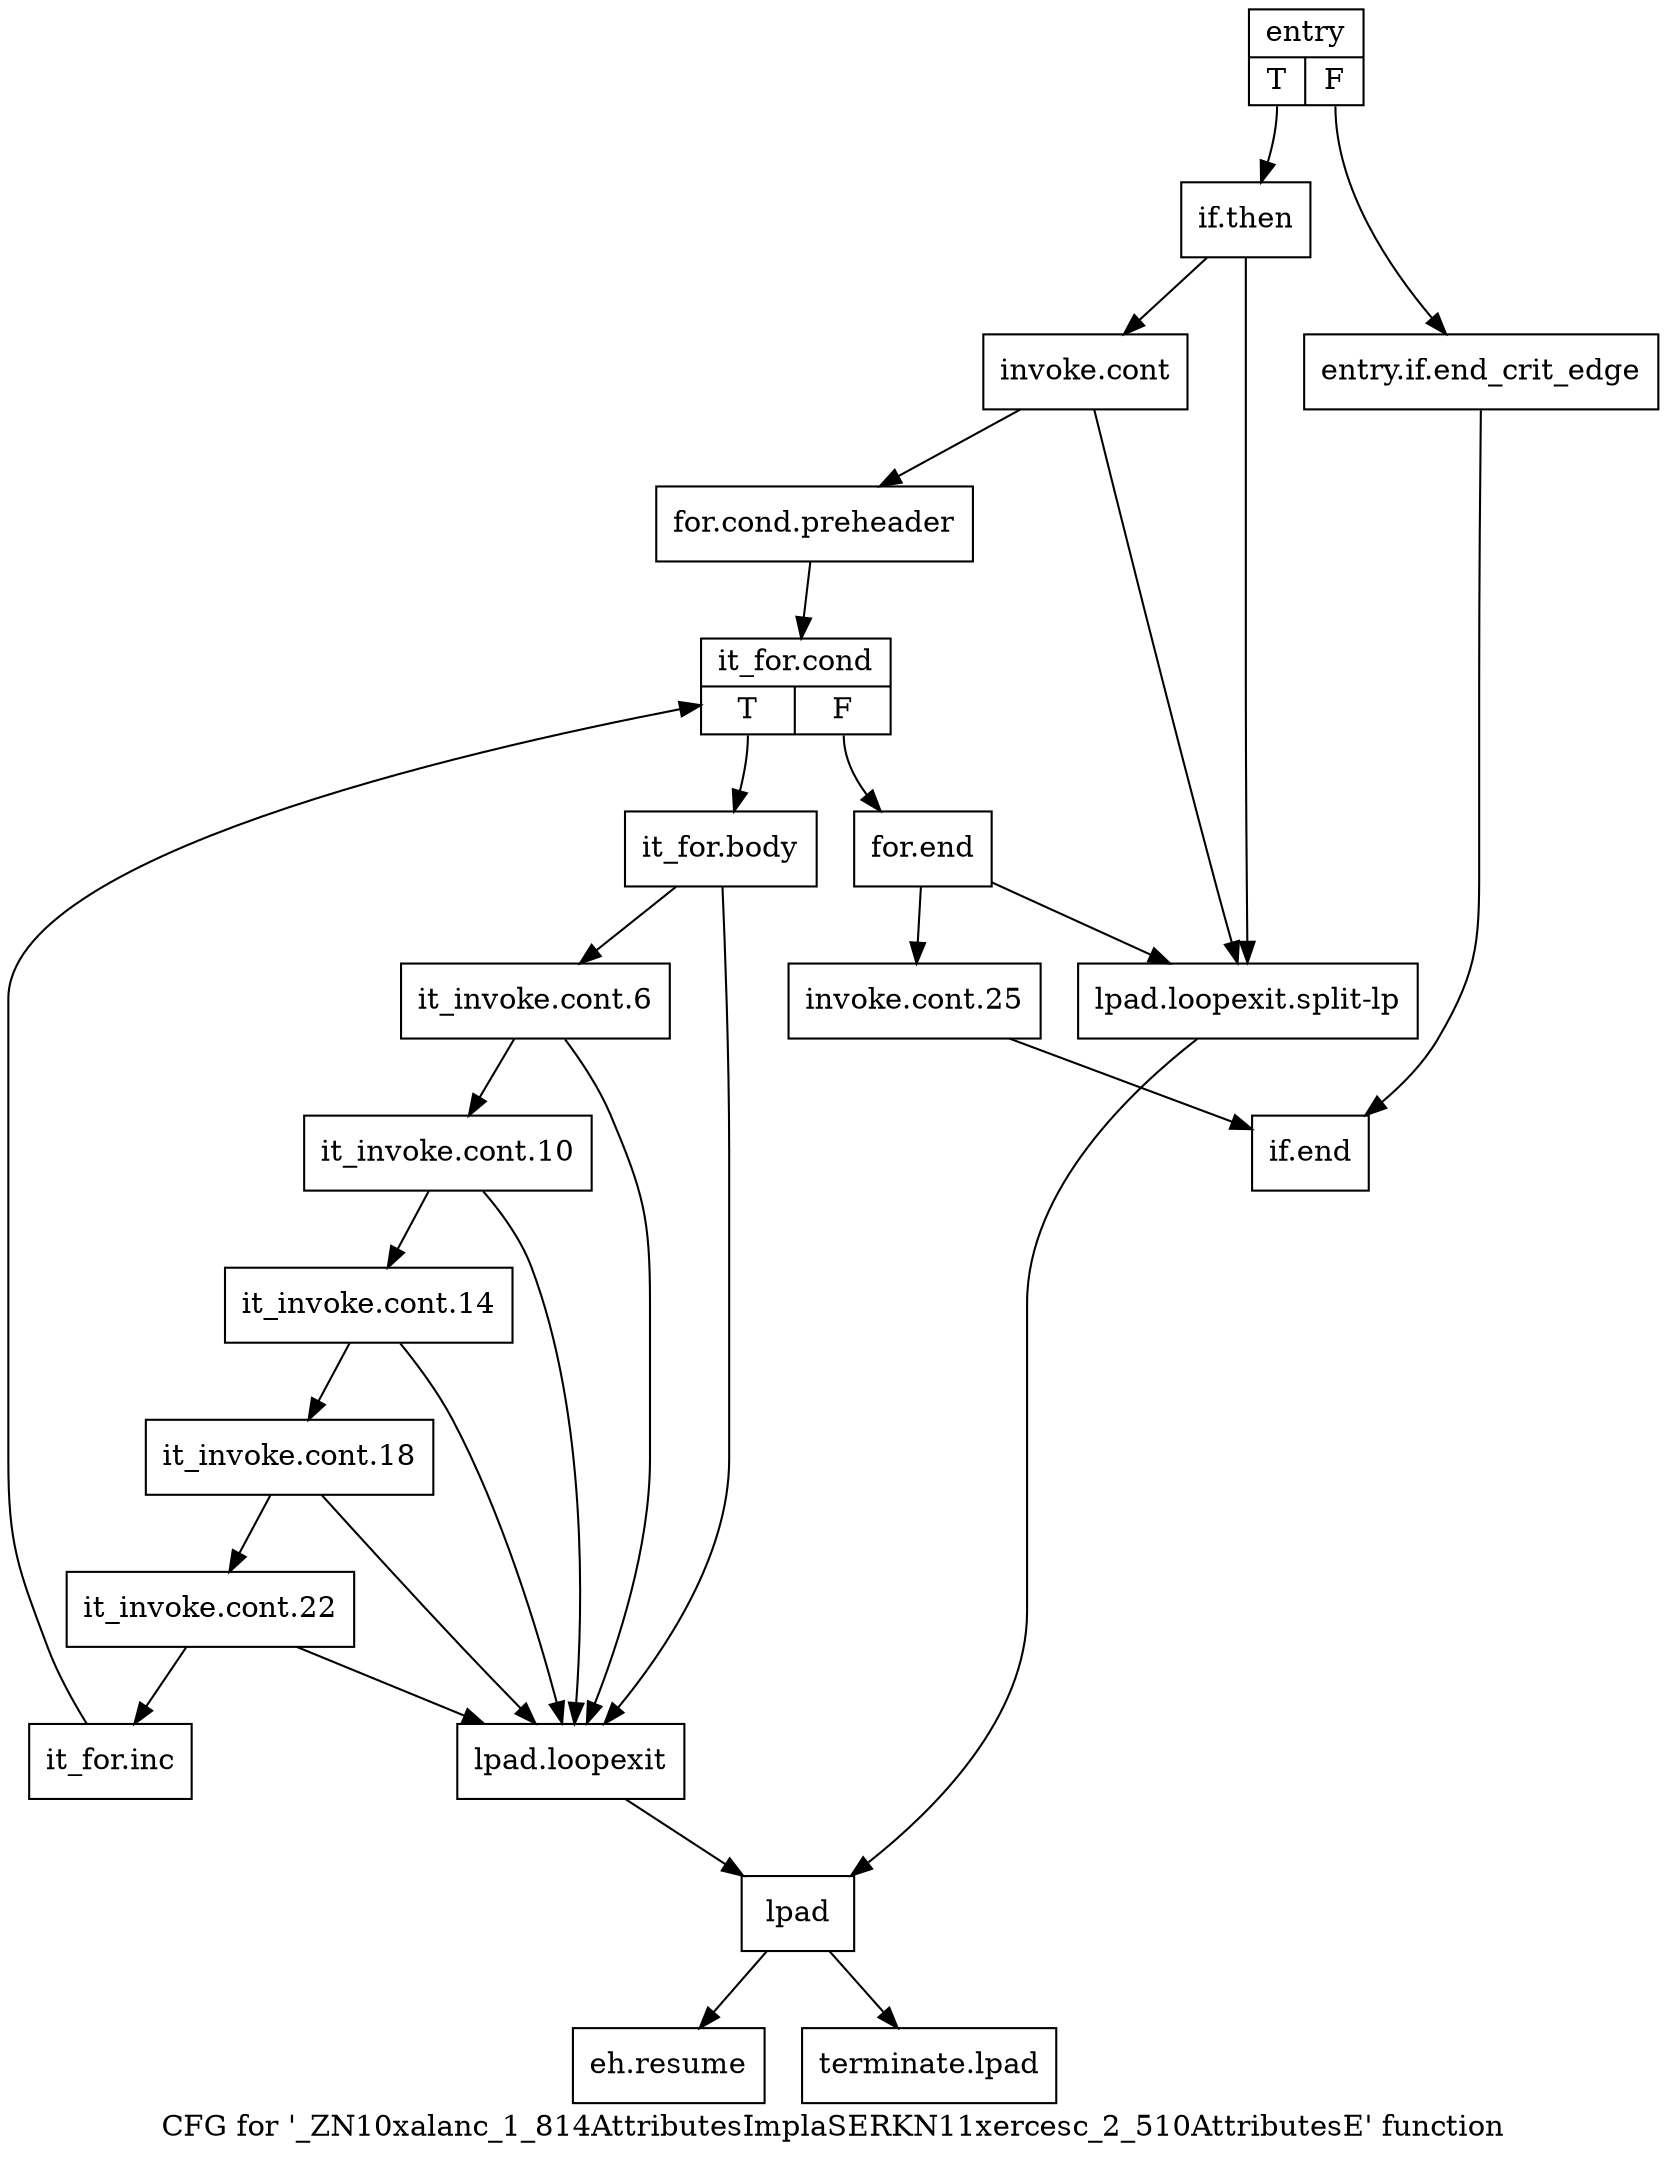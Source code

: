 digraph "CFG for '_ZN10xalanc_1_814AttributesImplaSERKN11xercesc_2_510AttributesE' function" {
	label="CFG for '_ZN10xalanc_1_814AttributesImplaSERKN11xercesc_2_510AttributesE' function";

	Node0x5c9e290 [shape=record,label="{entry|{<s0>T|<s1>F}}"];
	Node0x5c9e290:s0 -> Node0x5c9e330;
	Node0x5c9e290:s1 -> Node0x5c9e2e0;
	Node0x5c9e2e0 [shape=record,label="{entry.if.end_crit_edge}"];
	Node0x5c9e2e0 -> Node0x5c9e830;
	Node0x5c9e330 [shape=record,label="{if.then}"];
	Node0x5c9e330 -> Node0x5c9e380;
	Node0x5c9e330 -> Node0x5c9e6f0;
	Node0x5c9e380 [shape=record,label="{invoke.cont}"];
	Node0x5c9e380 -> Node0x5c9e3d0;
	Node0x5c9e380 -> Node0x5c9e6f0;
	Node0x5c9e3d0 [shape=record,label="{for.cond.preheader}"];
	Node0x5c9e3d0 -> Node0x5c9e420;
	Node0x5c9e420 [shape=record,label="{it_for.cond|{<s0>T|<s1>F}}"];
	Node0x5c9e420:s0 -> Node0x5c9e470;
	Node0x5c9e420:s1 -> Node0x5c9e790;
	Node0x5c9e470 [shape=record,label="{it_for.body}"];
	Node0x5c9e470 -> Node0x5c9e4c0;
	Node0x5c9e470 -> Node0x5c9e6a0;
	Node0x5c9e4c0 [shape=record,label="{it_invoke.cont.6}"];
	Node0x5c9e4c0 -> Node0x5c9e510;
	Node0x5c9e4c0 -> Node0x5c9e6a0;
	Node0x5c9e510 [shape=record,label="{it_invoke.cont.10}"];
	Node0x5c9e510 -> Node0x5c9e560;
	Node0x5c9e510 -> Node0x5c9e6a0;
	Node0x5c9e560 [shape=record,label="{it_invoke.cont.14}"];
	Node0x5c9e560 -> Node0x5c9e5b0;
	Node0x5c9e560 -> Node0x5c9e6a0;
	Node0x5c9e5b0 [shape=record,label="{it_invoke.cont.18}"];
	Node0x5c9e5b0 -> Node0x5c9e600;
	Node0x5c9e5b0 -> Node0x5c9e6a0;
	Node0x5c9e600 [shape=record,label="{it_invoke.cont.22}"];
	Node0x5c9e600 -> Node0x5c9e650;
	Node0x5c9e600 -> Node0x5c9e6a0;
	Node0x5c9e650 [shape=record,label="{it_for.inc}"];
	Node0x5c9e650 -> Node0x5c9e420;
	Node0x5c9e6a0 [shape=record,label="{lpad.loopexit}"];
	Node0x5c9e6a0 -> Node0x5c9e740;
	Node0x5c9e6f0 [shape=record,label="{lpad.loopexit.split-lp}"];
	Node0x5c9e6f0 -> Node0x5c9e740;
	Node0x5c9e740 [shape=record,label="{lpad}"];
	Node0x5c9e740 -> Node0x5c9e880;
	Node0x5c9e740 -> Node0x5c9e8d0;
	Node0x5c9e790 [shape=record,label="{for.end}"];
	Node0x5c9e790 -> Node0x5c9e7e0;
	Node0x5c9e790 -> Node0x5c9e6f0;
	Node0x5c9e7e0 [shape=record,label="{invoke.cont.25}"];
	Node0x5c9e7e0 -> Node0x5c9e830;
	Node0x5c9e830 [shape=record,label="{if.end}"];
	Node0x5c9e880 [shape=record,label="{eh.resume}"];
	Node0x5c9e8d0 [shape=record,label="{terminate.lpad}"];
}
